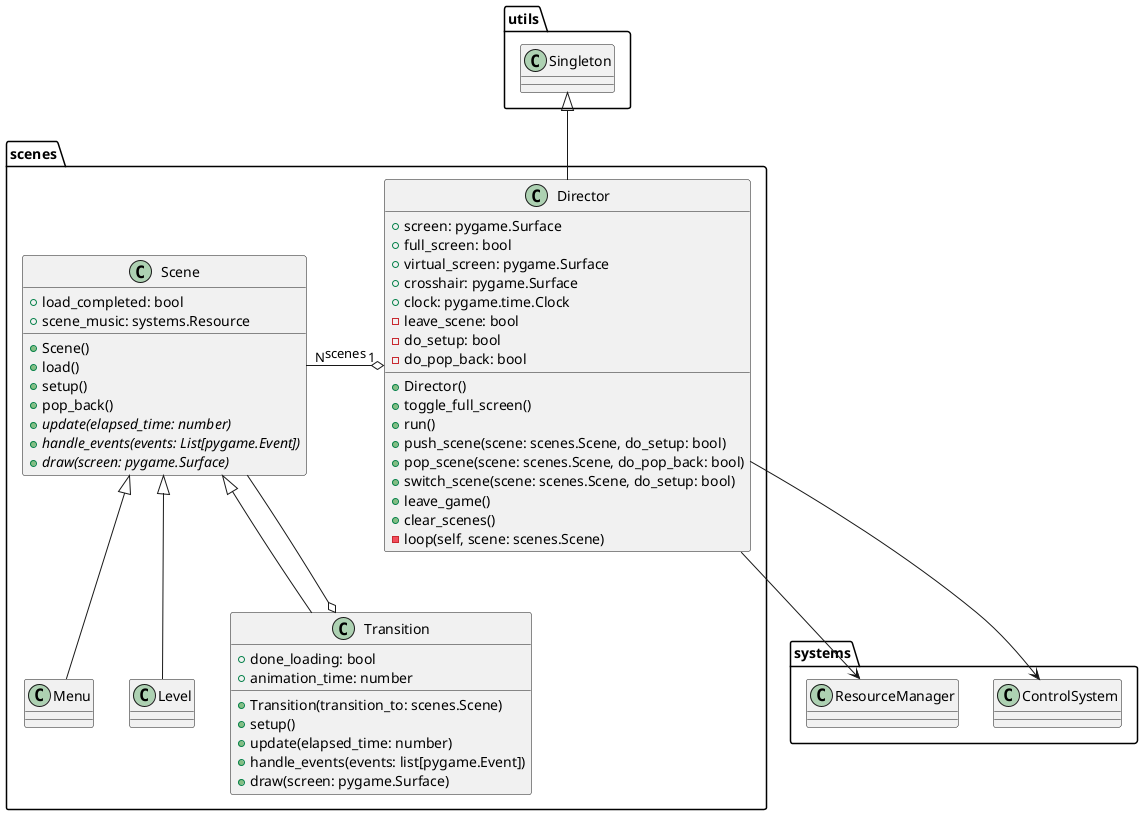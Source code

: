 @startuml director



class scenes.Director extends utils.Singleton{
    + screen: pygame.Surface
    + full_screen: bool
    + virtual_screen: pygame.Surface
    + crosshair: pygame.Surface
    + clock: pygame.time.Clock
    - leave_scene: bool
    - do_setup: bool
    - do_pop_back: bool

    + Director()
    + toggle_full_screen()
    + run()
    + push_scene(scene: scenes.Scene, do_setup: bool)
    + pop_scene(scene: scenes.Scene, do_pop_back: bool)
    + switch_scene(scene: scenes.Scene, do_setup: bool)
    + leave_game()
    + clear_scenes()
    - loop(self, scene: scenes.Scene)

}

scenes.Director --> systems.ResourceManager
scenes.Director --> systems.ControlSystem

scenes.Director "1" o-left- "N" scenes.Scene: scenes

class scenes.Scene {
	+ load_completed: bool
	+ scene_music: systems.Resource

	+ Scene()
	+ load()
	+ setup()
	+ pop_back()
	{abstract} + update(elapsed_time: number)
	{abstract} + handle_events(events: List[pygame.Event])
	{abstract} + draw(screen: pygame.Surface)
}



class scenes.Menu extends scenes.Scene{}
class scenes.Level extends scenes.Scene{}
class scenes.Transition extends scenes.Scene{
    + done_loading: bool
    + animation_time: number

    + Transition(transition_to: scenes.Scene)
    + setup()
    + update(elapsed_time: number)
    + handle_events(events: list[pygame.Event])
    + draw(screen: pygame.Surface)
}
scenes.Transition o-- scenes.Scene


@enduml